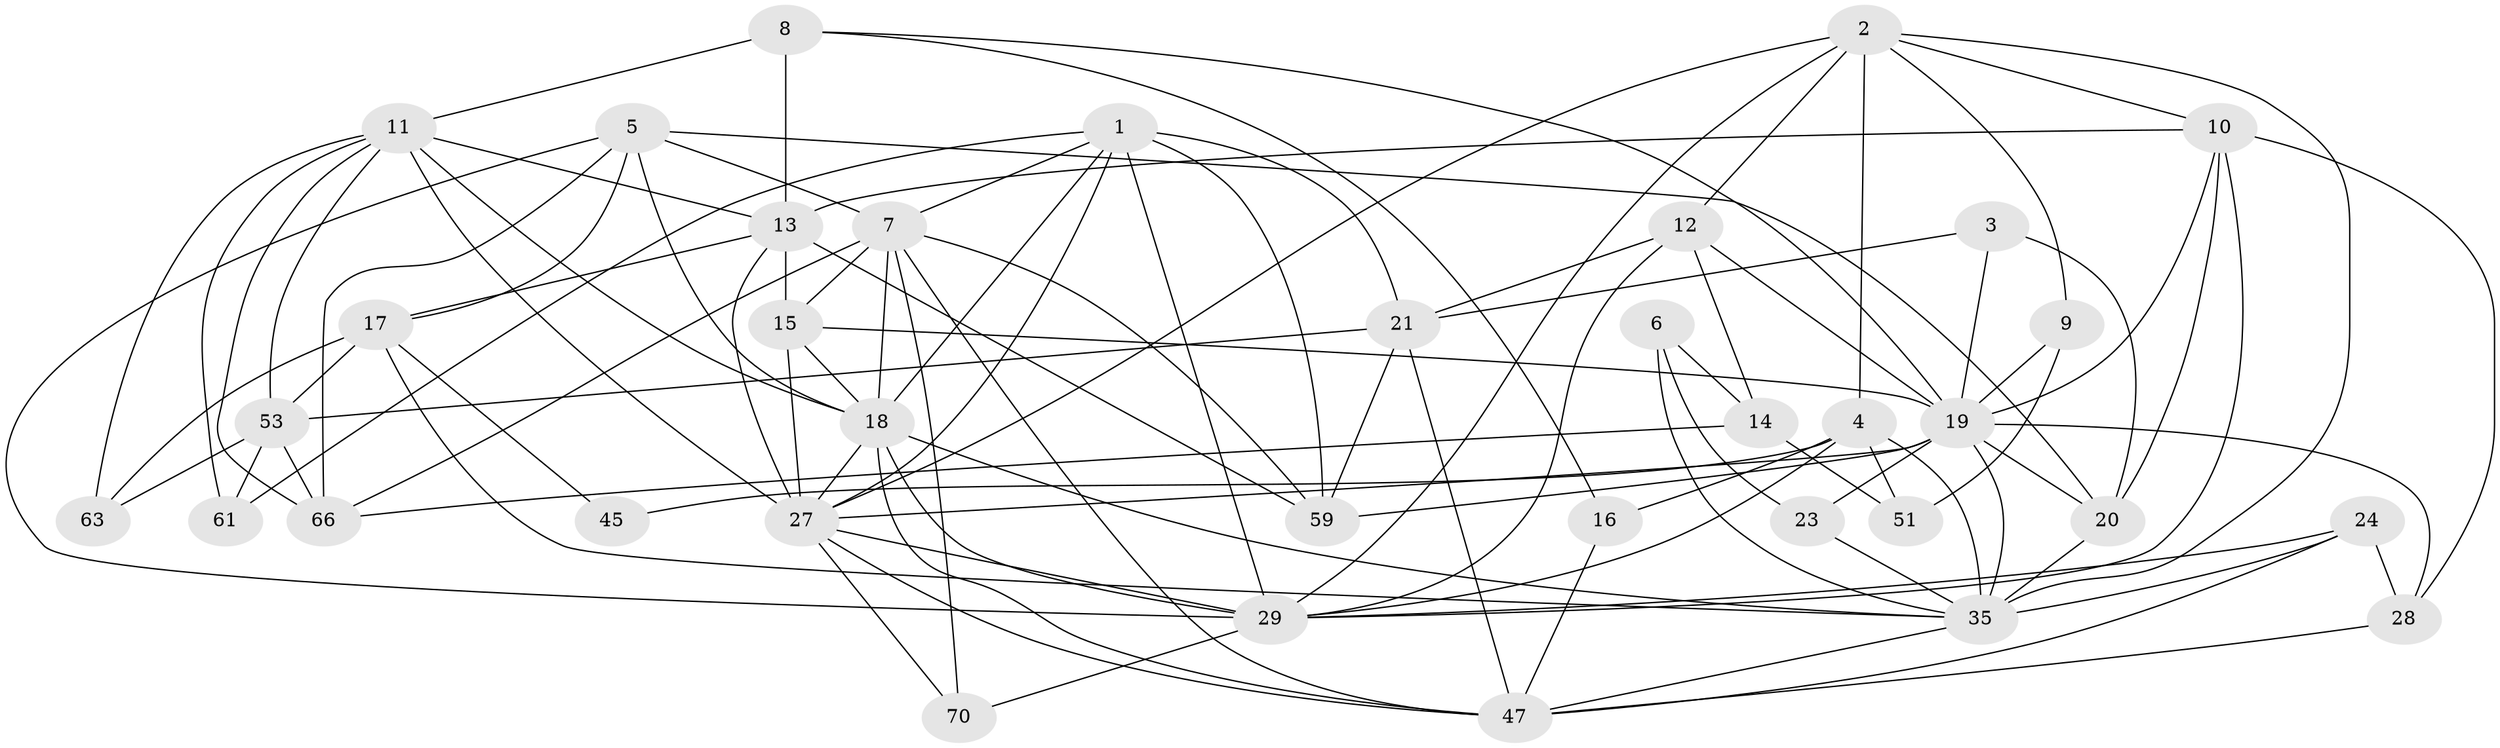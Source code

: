 // original degree distribution, {5: 0.20833333333333334, 3: 0.3194444444444444, 4: 0.2638888888888889, 6: 0.1111111111111111, 2: 0.08333333333333333, 8: 0.013888888888888888}
// Generated by graph-tools (version 1.1) at 2025/15/03/09/25 04:15:17]
// undirected, 36 vertices, 101 edges
graph export_dot {
graph [start="1"]
  node [color=gray90,style=filled];
  1 [super="+39"];
  2 [super="+40+42+34"];
  3;
  4 [super="+49"];
  5 [super="+31"];
  6;
  7 [super="+57"];
  8 [super="+52"];
  9;
  10 [super="+22"];
  11 [super="+33"];
  12 [super="+26"];
  13 [super="+55+48"];
  14;
  15 [super="+54"];
  16 [super="+32"];
  17 [super="+71"];
  18 [super="+56"];
  19 [super="+25+50"];
  20;
  21 [super="+46"];
  23;
  24 [super="+62"];
  27 [super="+37+41+30"];
  28;
  29 [super="+60"];
  35 [super="+36+38"];
  45;
  47 [super="+58"];
  51;
  53;
  59 [super="+64"];
  61;
  63;
  66 [super="+68"];
  70;
  1 -- 29;
  1 -- 61;
  1 -- 21;
  1 -- 7;
  1 -- 27;
  1 -- 18;
  1 -- 59;
  2 -- 12;
  2 -- 35;
  2 -- 4;
  2 -- 27;
  2 -- 9;
  2 -- 10;
  2 -- 29;
  3 -- 21;
  3 -- 20;
  3 -- 19;
  4 -- 35;
  4 -- 45;
  4 -- 51;
  4 -- 29;
  4 -- 16;
  5 -- 66;
  5 -- 7;
  5 -- 17;
  5 -- 18;
  5 -- 20;
  5 -- 29;
  6 -- 23;
  6 -- 14;
  6 -- 35;
  7 -- 66;
  7 -- 70;
  7 -- 59;
  7 -- 15;
  7 -- 47;
  7 -- 18;
  8 -- 11 [weight=2];
  8 -- 13;
  8 -- 16;
  8 -- 19;
  9 -- 51;
  9 -- 19;
  10 -- 19;
  10 -- 28;
  10 -- 29;
  10 -- 20;
  10 -- 13;
  11 -- 27;
  11 -- 13;
  11 -- 66;
  11 -- 53;
  11 -- 61;
  11 -- 63;
  11 -- 18;
  12 -- 21;
  12 -- 14;
  12 -- 19;
  12 -- 29;
  13 -- 27;
  13 -- 15;
  13 -- 59;
  13 -- 17;
  14 -- 51;
  14 -- 66;
  15 -- 27;
  15 -- 18;
  15 -- 19;
  16 -- 47;
  17 -- 53;
  17 -- 45;
  17 -- 63;
  17 -- 35;
  18 -- 29;
  18 -- 47;
  18 -- 35;
  18 -- 27;
  19 -- 23;
  19 -- 35 [weight=2];
  19 -- 20;
  19 -- 59;
  19 -- 27;
  19 -- 28;
  20 -- 35 [weight=2];
  21 -- 47;
  21 -- 53;
  21 -- 59;
  23 -- 35 [weight=2];
  24 -- 28;
  24 -- 29;
  24 -- 35;
  24 -- 47;
  27 -- 47;
  27 -- 70;
  27 -- 29;
  28 -- 47;
  29 -- 70;
  35 -- 47;
  53 -- 61;
  53 -- 63;
  53 -- 66;
}
